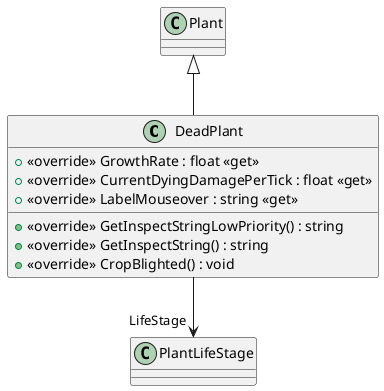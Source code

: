 @startuml
class DeadPlant {
    + <<override>> GrowthRate : float <<get>>
    + <<override>> CurrentDyingDamagePerTick : float <<get>>
    + <<override>> LabelMouseover : string <<get>>
    + <<override>> GetInspectStringLowPriority() : string
    + <<override>> GetInspectString() : string
    + <<override>> CropBlighted() : void
}
Plant <|-- DeadPlant
DeadPlant --> "LifeStage" PlantLifeStage
@enduml

